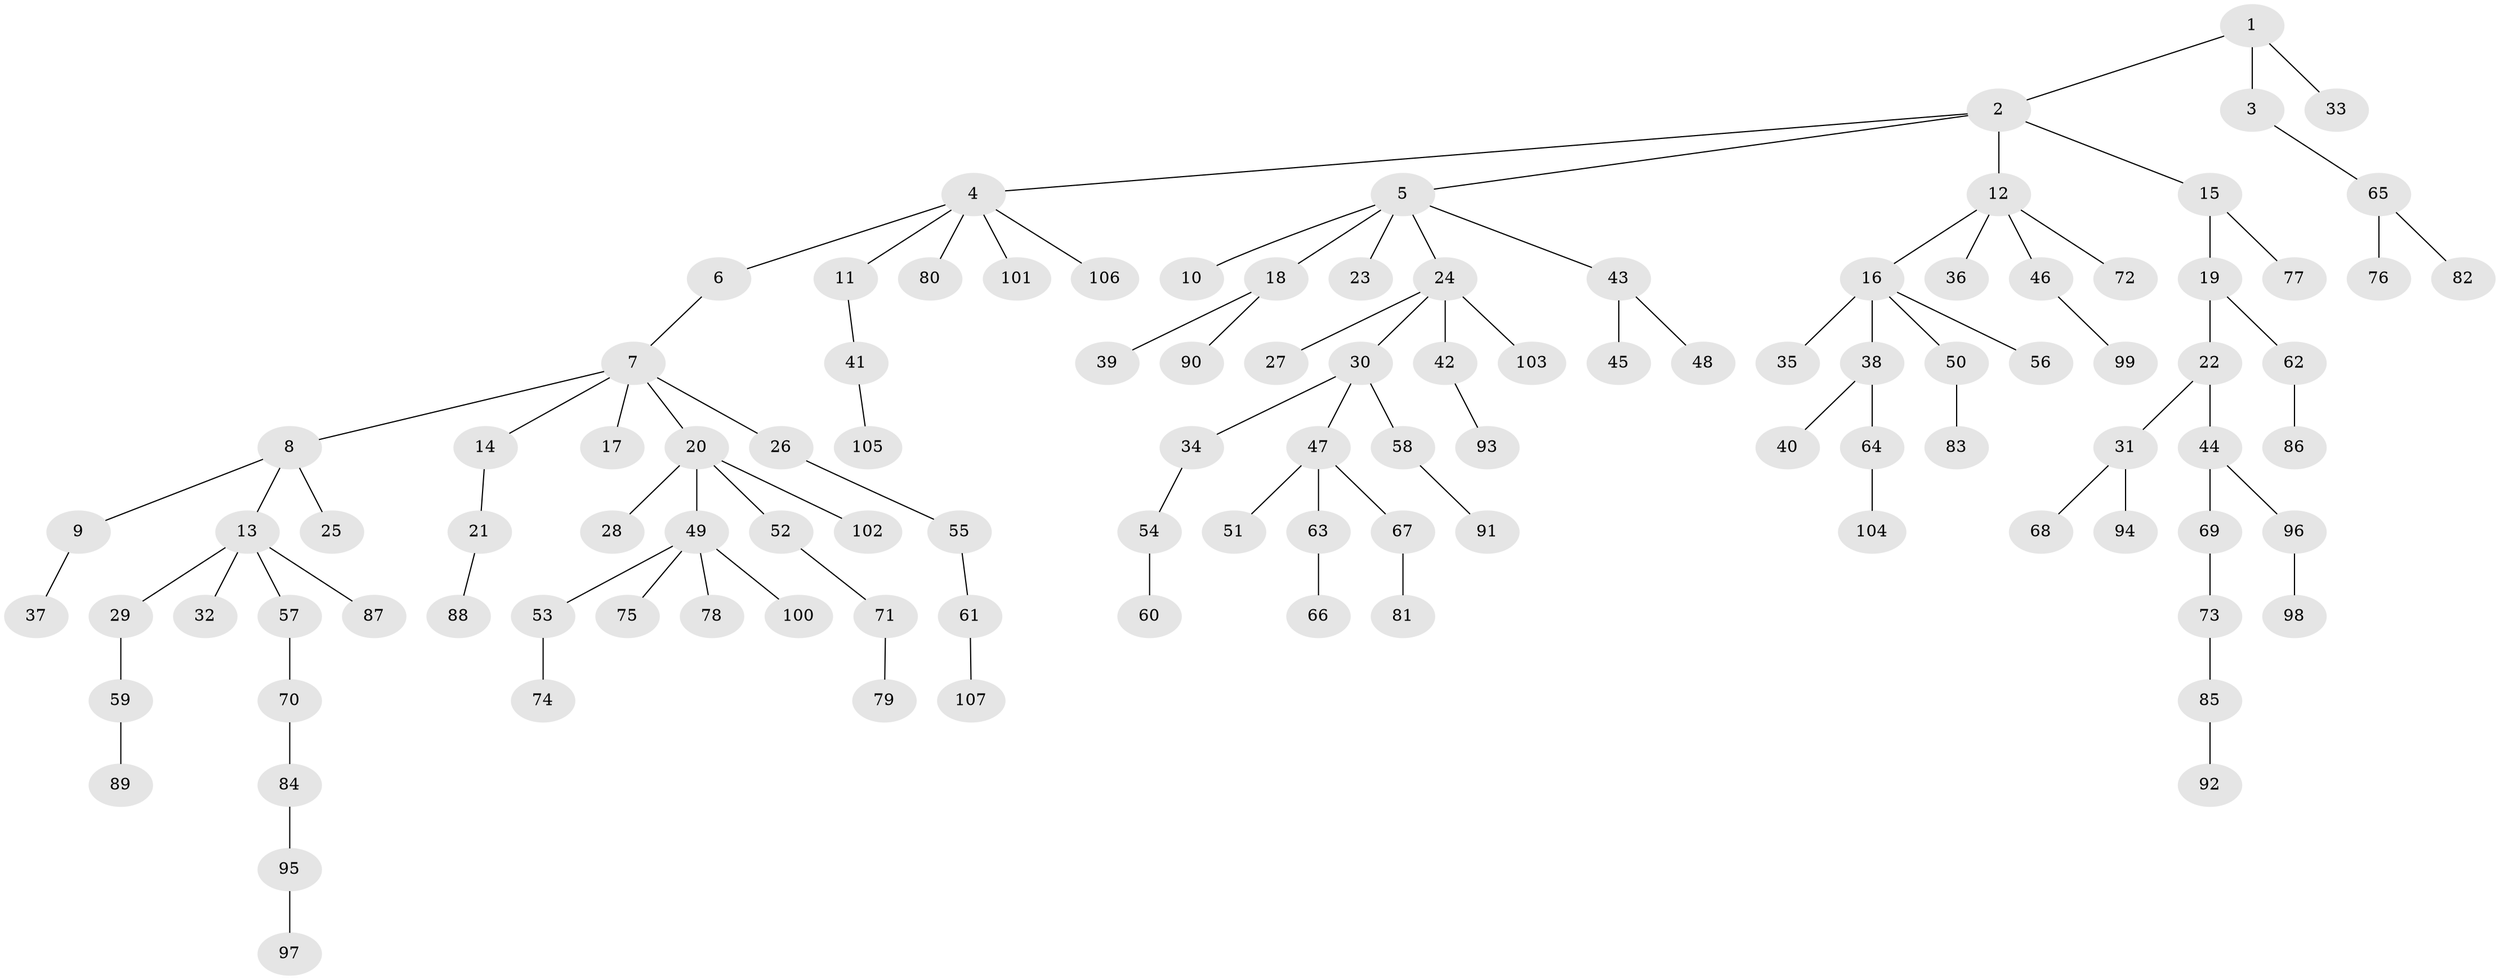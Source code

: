 // Generated by graph-tools (version 1.1) at 2025/15/03/09/25 04:15:27]
// undirected, 107 vertices, 106 edges
graph export_dot {
graph [start="1"]
  node [color=gray90,style=filled];
  1;
  2;
  3;
  4;
  5;
  6;
  7;
  8;
  9;
  10;
  11;
  12;
  13;
  14;
  15;
  16;
  17;
  18;
  19;
  20;
  21;
  22;
  23;
  24;
  25;
  26;
  27;
  28;
  29;
  30;
  31;
  32;
  33;
  34;
  35;
  36;
  37;
  38;
  39;
  40;
  41;
  42;
  43;
  44;
  45;
  46;
  47;
  48;
  49;
  50;
  51;
  52;
  53;
  54;
  55;
  56;
  57;
  58;
  59;
  60;
  61;
  62;
  63;
  64;
  65;
  66;
  67;
  68;
  69;
  70;
  71;
  72;
  73;
  74;
  75;
  76;
  77;
  78;
  79;
  80;
  81;
  82;
  83;
  84;
  85;
  86;
  87;
  88;
  89;
  90;
  91;
  92;
  93;
  94;
  95;
  96;
  97;
  98;
  99;
  100;
  101;
  102;
  103;
  104;
  105;
  106;
  107;
  1 -- 2;
  1 -- 3;
  1 -- 33;
  2 -- 4;
  2 -- 5;
  2 -- 12;
  2 -- 15;
  3 -- 65;
  4 -- 6;
  4 -- 11;
  4 -- 80;
  4 -- 101;
  4 -- 106;
  5 -- 10;
  5 -- 18;
  5 -- 23;
  5 -- 24;
  5 -- 43;
  6 -- 7;
  7 -- 8;
  7 -- 14;
  7 -- 17;
  7 -- 20;
  7 -- 26;
  8 -- 9;
  8 -- 13;
  8 -- 25;
  9 -- 37;
  11 -- 41;
  12 -- 16;
  12 -- 36;
  12 -- 46;
  12 -- 72;
  13 -- 29;
  13 -- 32;
  13 -- 57;
  13 -- 87;
  14 -- 21;
  15 -- 19;
  15 -- 77;
  16 -- 35;
  16 -- 38;
  16 -- 50;
  16 -- 56;
  18 -- 39;
  18 -- 90;
  19 -- 22;
  19 -- 62;
  20 -- 28;
  20 -- 49;
  20 -- 52;
  20 -- 102;
  21 -- 88;
  22 -- 31;
  22 -- 44;
  24 -- 27;
  24 -- 30;
  24 -- 42;
  24 -- 103;
  26 -- 55;
  29 -- 59;
  30 -- 34;
  30 -- 47;
  30 -- 58;
  31 -- 68;
  31 -- 94;
  34 -- 54;
  38 -- 40;
  38 -- 64;
  41 -- 105;
  42 -- 93;
  43 -- 45;
  43 -- 48;
  44 -- 69;
  44 -- 96;
  46 -- 99;
  47 -- 51;
  47 -- 63;
  47 -- 67;
  49 -- 53;
  49 -- 75;
  49 -- 78;
  49 -- 100;
  50 -- 83;
  52 -- 71;
  53 -- 74;
  54 -- 60;
  55 -- 61;
  57 -- 70;
  58 -- 91;
  59 -- 89;
  61 -- 107;
  62 -- 86;
  63 -- 66;
  64 -- 104;
  65 -- 76;
  65 -- 82;
  67 -- 81;
  69 -- 73;
  70 -- 84;
  71 -- 79;
  73 -- 85;
  84 -- 95;
  85 -- 92;
  95 -- 97;
  96 -- 98;
}
